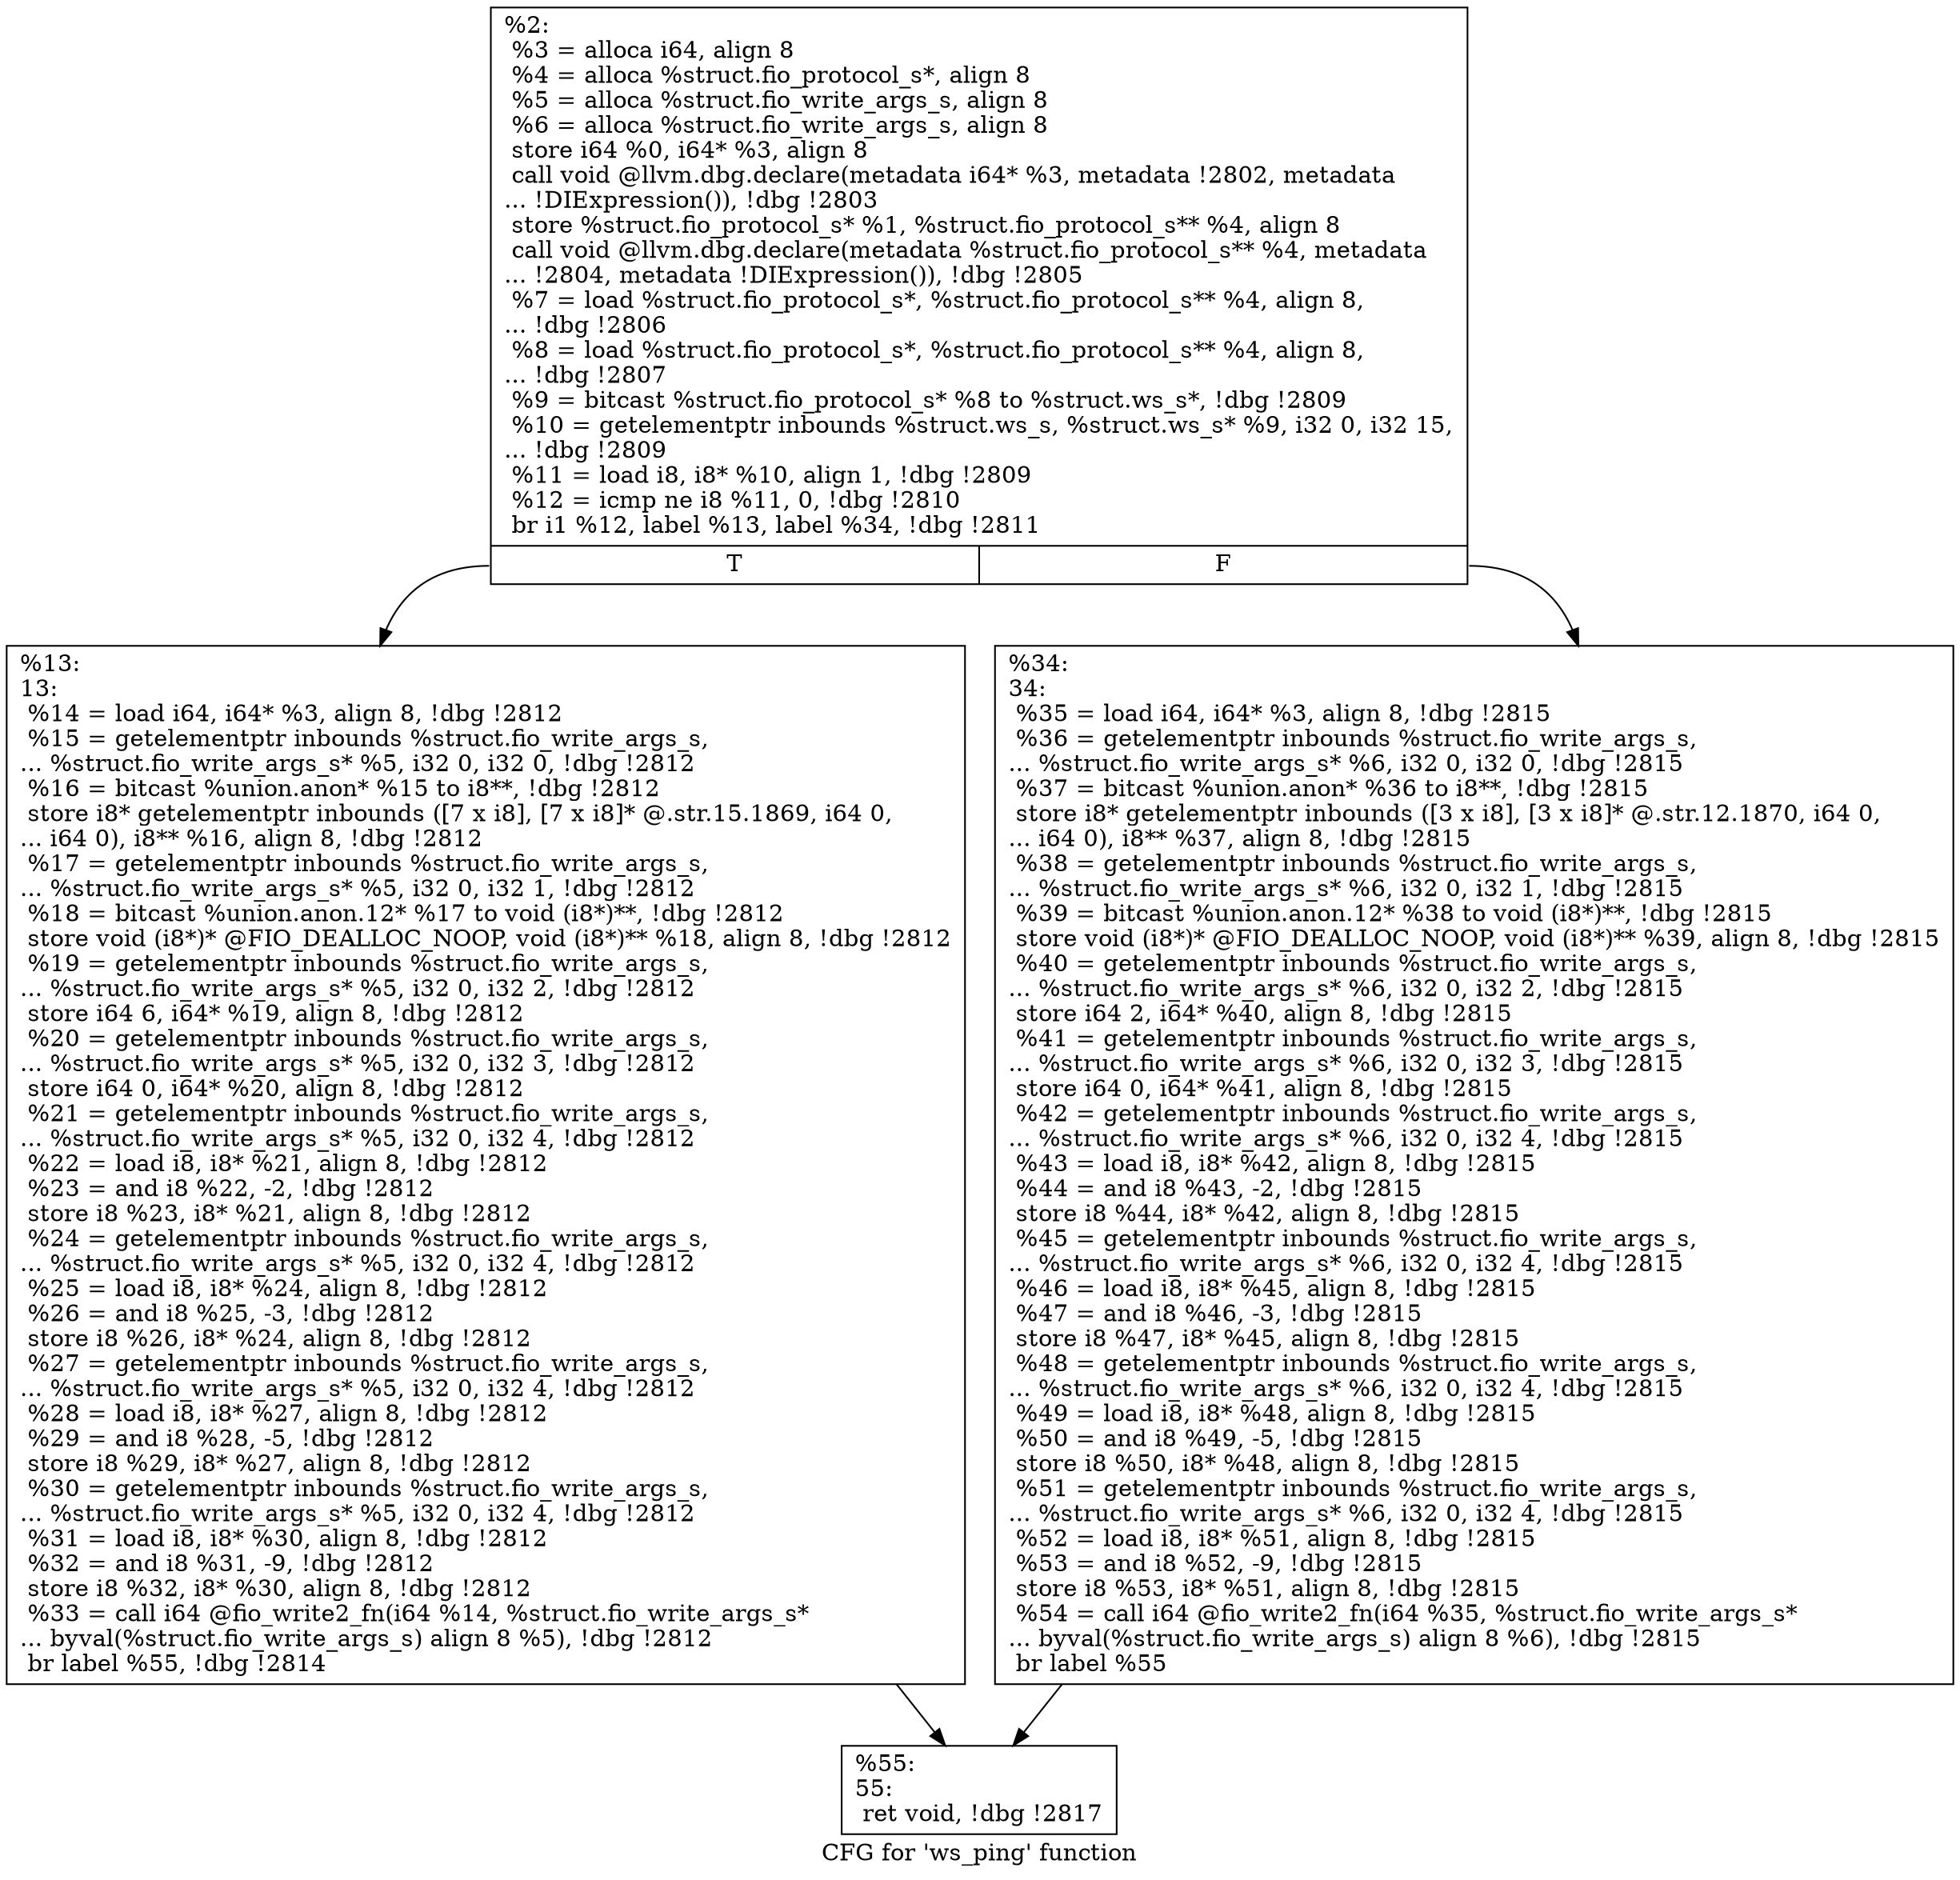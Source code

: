 digraph "CFG for 'ws_ping' function" {
	label="CFG for 'ws_ping' function";

	Node0x55685258b270 [shape=record,label="{%2:\l  %3 = alloca i64, align 8\l  %4 = alloca %struct.fio_protocol_s*, align 8\l  %5 = alloca %struct.fio_write_args_s, align 8\l  %6 = alloca %struct.fio_write_args_s, align 8\l  store i64 %0, i64* %3, align 8\l  call void @llvm.dbg.declare(metadata i64* %3, metadata !2802, metadata\l... !DIExpression()), !dbg !2803\l  store %struct.fio_protocol_s* %1, %struct.fio_protocol_s** %4, align 8\l  call void @llvm.dbg.declare(metadata %struct.fio_protocol_s** %4, metadata\l... !2804, metadata !DIExpression()), !dbg !2805\l  %7 = load %struct.fio_protocol_s*, %struct.fio_protocol_s** %4, align 8,\l... !dbg !2806\l  %8 = load %struct.fio_protocol_s*, %struct.fio_protocol_s** %4, align 8,\l... !dbg !2807\l  %9 = bitcast %struct.fio_protocol_s* %8 to %struct.ws_s*, !dbg !2809\l  %10 = getelementptr inbounds %struct.ws_s, %struct.ws_s* %9, i32 0, i32 15,\l... !dbg !2809\l  %11 = load i8, i8* %10, align 1, !dbg !2809\l  %12 = icmp ne i8 %11, 0, !dbg !2810\l  br i1 %12, label %13, label %34, !dbg !2811\l|{<s0>T|<s1>F}}"];
	Node0x55685258b270:s0 -> Node0x55685258bc60;
	Node0x55685258b270:s1 -> Node0x55685258bcb0;
	Node0x55685258bc60 [shape=record,label="{%13:\l13:                                               \l  %14 = load i64, i64* %3, align 8, !dbg !2812\l  %15 = getelementptr inbounds %struct.fio_write_args_s,\l... %struct.fio_write_args_s* %5, i32 0, i32 0, !dbg !2812\l  %16 = bitcast %union.anon* %15 to i8**, !dbg !2812\l  store i8* getelementptr inbounds ([7 x i8], [7 x i8]* @.str.15.1869, i64 0,\l... i64 0), i8** %16, align 8, !dbg !2812\l  %17 = getelementptr inbounds %struct.fio_write_args_s,\l... %struct.fio_write_args_s* %5, i32 0, i32 1, !dbg !2812\l  %18 = bitcast %union.anon.12* %17 to void (i8*)**, !dbg !2812\l  store void (i8*)* @FIO_DEALLOC_NOOP, void (i8*)** %18, align 8, !dbg !2812\l  %19 = getelementptr inbounds %struct.fio_write_args_s,\l... %struct.fio_write_args_s* %5, i32 0, i32 2, !dbg !2812\l  store i64 6, i64* %19, align 8, !dbg !2812\l  %20 = getelementptr inbounds %struct.fio_write_args_s,\l... %struct.fio_write_args_s* %5, i32 0, i32 3, !dbg !2812\l  store i64 0, i64* %20, align 8, !dbg !2812\l  %21 = getelementptr inbounds %struct.fio_write_args_s,\l... %struct.fio_write_args_s* %5, i32 0, i32 4, !dbg !2812\l  %22 = load i8, i8* %21, align 8, !dbg !2812\l  %23 = and i8 %22, -2, !dbg !2812\l  store i8 %23, i8* %21, align 8, !dbg !2812\l  %24 = getelementptr inbounds %struct.fio_write_args_s,\l... %struct.fio_write_args_s* %5, i32 0, i32 4, !dbg !2812\l  %25 = load i8, i8* %24, align 8, !dbg !2812\l  %26 = and i8 %25, -3, !dbg !2812\l  store i8 %26, i8* %24, align 8, !dbg !2812\l  %27 = getelementptr inbounds %struct.fio_write_args_s,\l... %struct.fio_write_args_s* %5, i32 0, i32 4, !dbg !2812\l  %28 = load i8, i8* %27, align 8, !dbg !2812\l  %29 = and i8 %28, -5, !dbg !2812\l  store i8 %29, i8* %27, align 8, !dbg !2812\l  %30 = getelementptr inbounds %struct.fio_write_args_s,\l... %struct.fio_write_args_s* %5, i32 0, i32 4, !dbg !2812\l  %31 = load i8, i8* %30, align 8, !dbg !2812\l  %32 = and i8 %31, -9, !dbg !2812\l  store i8 %32, i8* %30, align 8, !dbg !2812\l  %33 = call i64 @fio_write2_fn(i64 %14, %struct.fio_write_args_s*\l... byval(%struct.fio_write_args_s) align 8 %5), !dbg !2812\l  br label %55, !dbg !2814\l}"];
	Node0x55685258bc60 -> Node0x55685258bd00;
	Node0x55685258bcb0 [shape=record,label="{%34:\l34:                                               \l  %35 = load i64, i64* %3, align 8, !dbg !2815\l  %36 = getelementptr inbounds %struct.fio_write_args_s,\l... %struct.fio_write_args_s* %6, i32 0, i32 0, !dbg !2815\l  %37 = bitcast %union.anon* %36 to i8**, !dbg !2815\l  store i8* getelementptr inbounds ([3 x i8], [3 x i8]* @.str.12.1870, i64 0,\l... i64 0), i8** %37, align 8, !dbg !2815\l  %38 = getelementptr inbounds %struct.fio_write_args_s,\l... %struct.fio_write_args_s* %6, i32 0, i32 1, !dbg !2815\l  %39 = bitcast %union.anon.12* %38 to void (i8*)**, !dbg !2815\l  store void (i8*)* @FIO_DEALLOC_NOOP, void (i8*)** %39, align 8, !dbg !2815\l  %40 = getelementptr inbounds %struct.fio_write_args_s,\l... %struct.fio_write_args_s* %6, i32 0, i32 2, !dbg !2815\l  store i64 2, i64* %40, align 8, !dbg !2815\l  %41 = getelementptr inbounds %struct.fio_write_args_s,\l... %struct.fio_write_args_s* %6, i32 0, i32 3, !dbg !2815\l  store i64 0, i64* %41, align 8, !dbg !2815\l  %42 = getelementptr inbounds %struct.fio_write_args_s,\l... %struct.fio_write_args_s* %6, i32 0, i32 4, !dbg !2815\l  %43 = load i8, i8* %42, align 8, !dbg !2815\l  %44 = and i8 %43, -2, !dbg !2815\l  store i8 %44, i8* %42, align 8, !dbg !2815\l  %45 = getelementptr inbounds %struct.fio_write_args_s,\l... %struct.fio_write_args_s* %6, i32 0, i32 4, !dbg !2815\l  %46 = load i8, i8* %45, align 8, !dbg !2815\l  %47 = and i8 %46, -3, !dbg !2815\l  store i8 %47, i8* %45, align 8, !dbg !2815\l  %48 = getelementptr inbounds %struct.fio_write_args_s,\l... %struct.fio_write_args_s* %6, i32 0, i32 4, !dbg !2815\l  %49 = load i8, i8* %48, align 8, !dbg !2815\l  %50 = and i8 %49, -5, !dbg !2815\l  store i8 %50, i8* %48, align 8, !dbg !2815\l  %51 = getelementptr inbounds %struct.fio_write_args_s,\l... %struct.fio_write_args_s* %6, i32 0, i32 4, !dbg !2815\l  %52 = load i8, i8* %51, align 8, !dbg !2815\l  %53 = and i8 %52, -9, !dbg !2815\l  store i8 %53, i8* %51, align 8, !dbg !2815\l  %54 = call i64 @fio_write2_fn(i64 %35, %struct.fio_write_args_s*\l... byval(%struct.fio_write_args_s) align 8 %6), !dbg !2815\l  br label %55\l}"];
	Node0x55685258bcb0 -> Node0x55685258bd00;
	Node0x55685258bd00 [shape=record,label="{%55:\l55:                                               \l  ret void, !dbg !2817\l}"];
}
